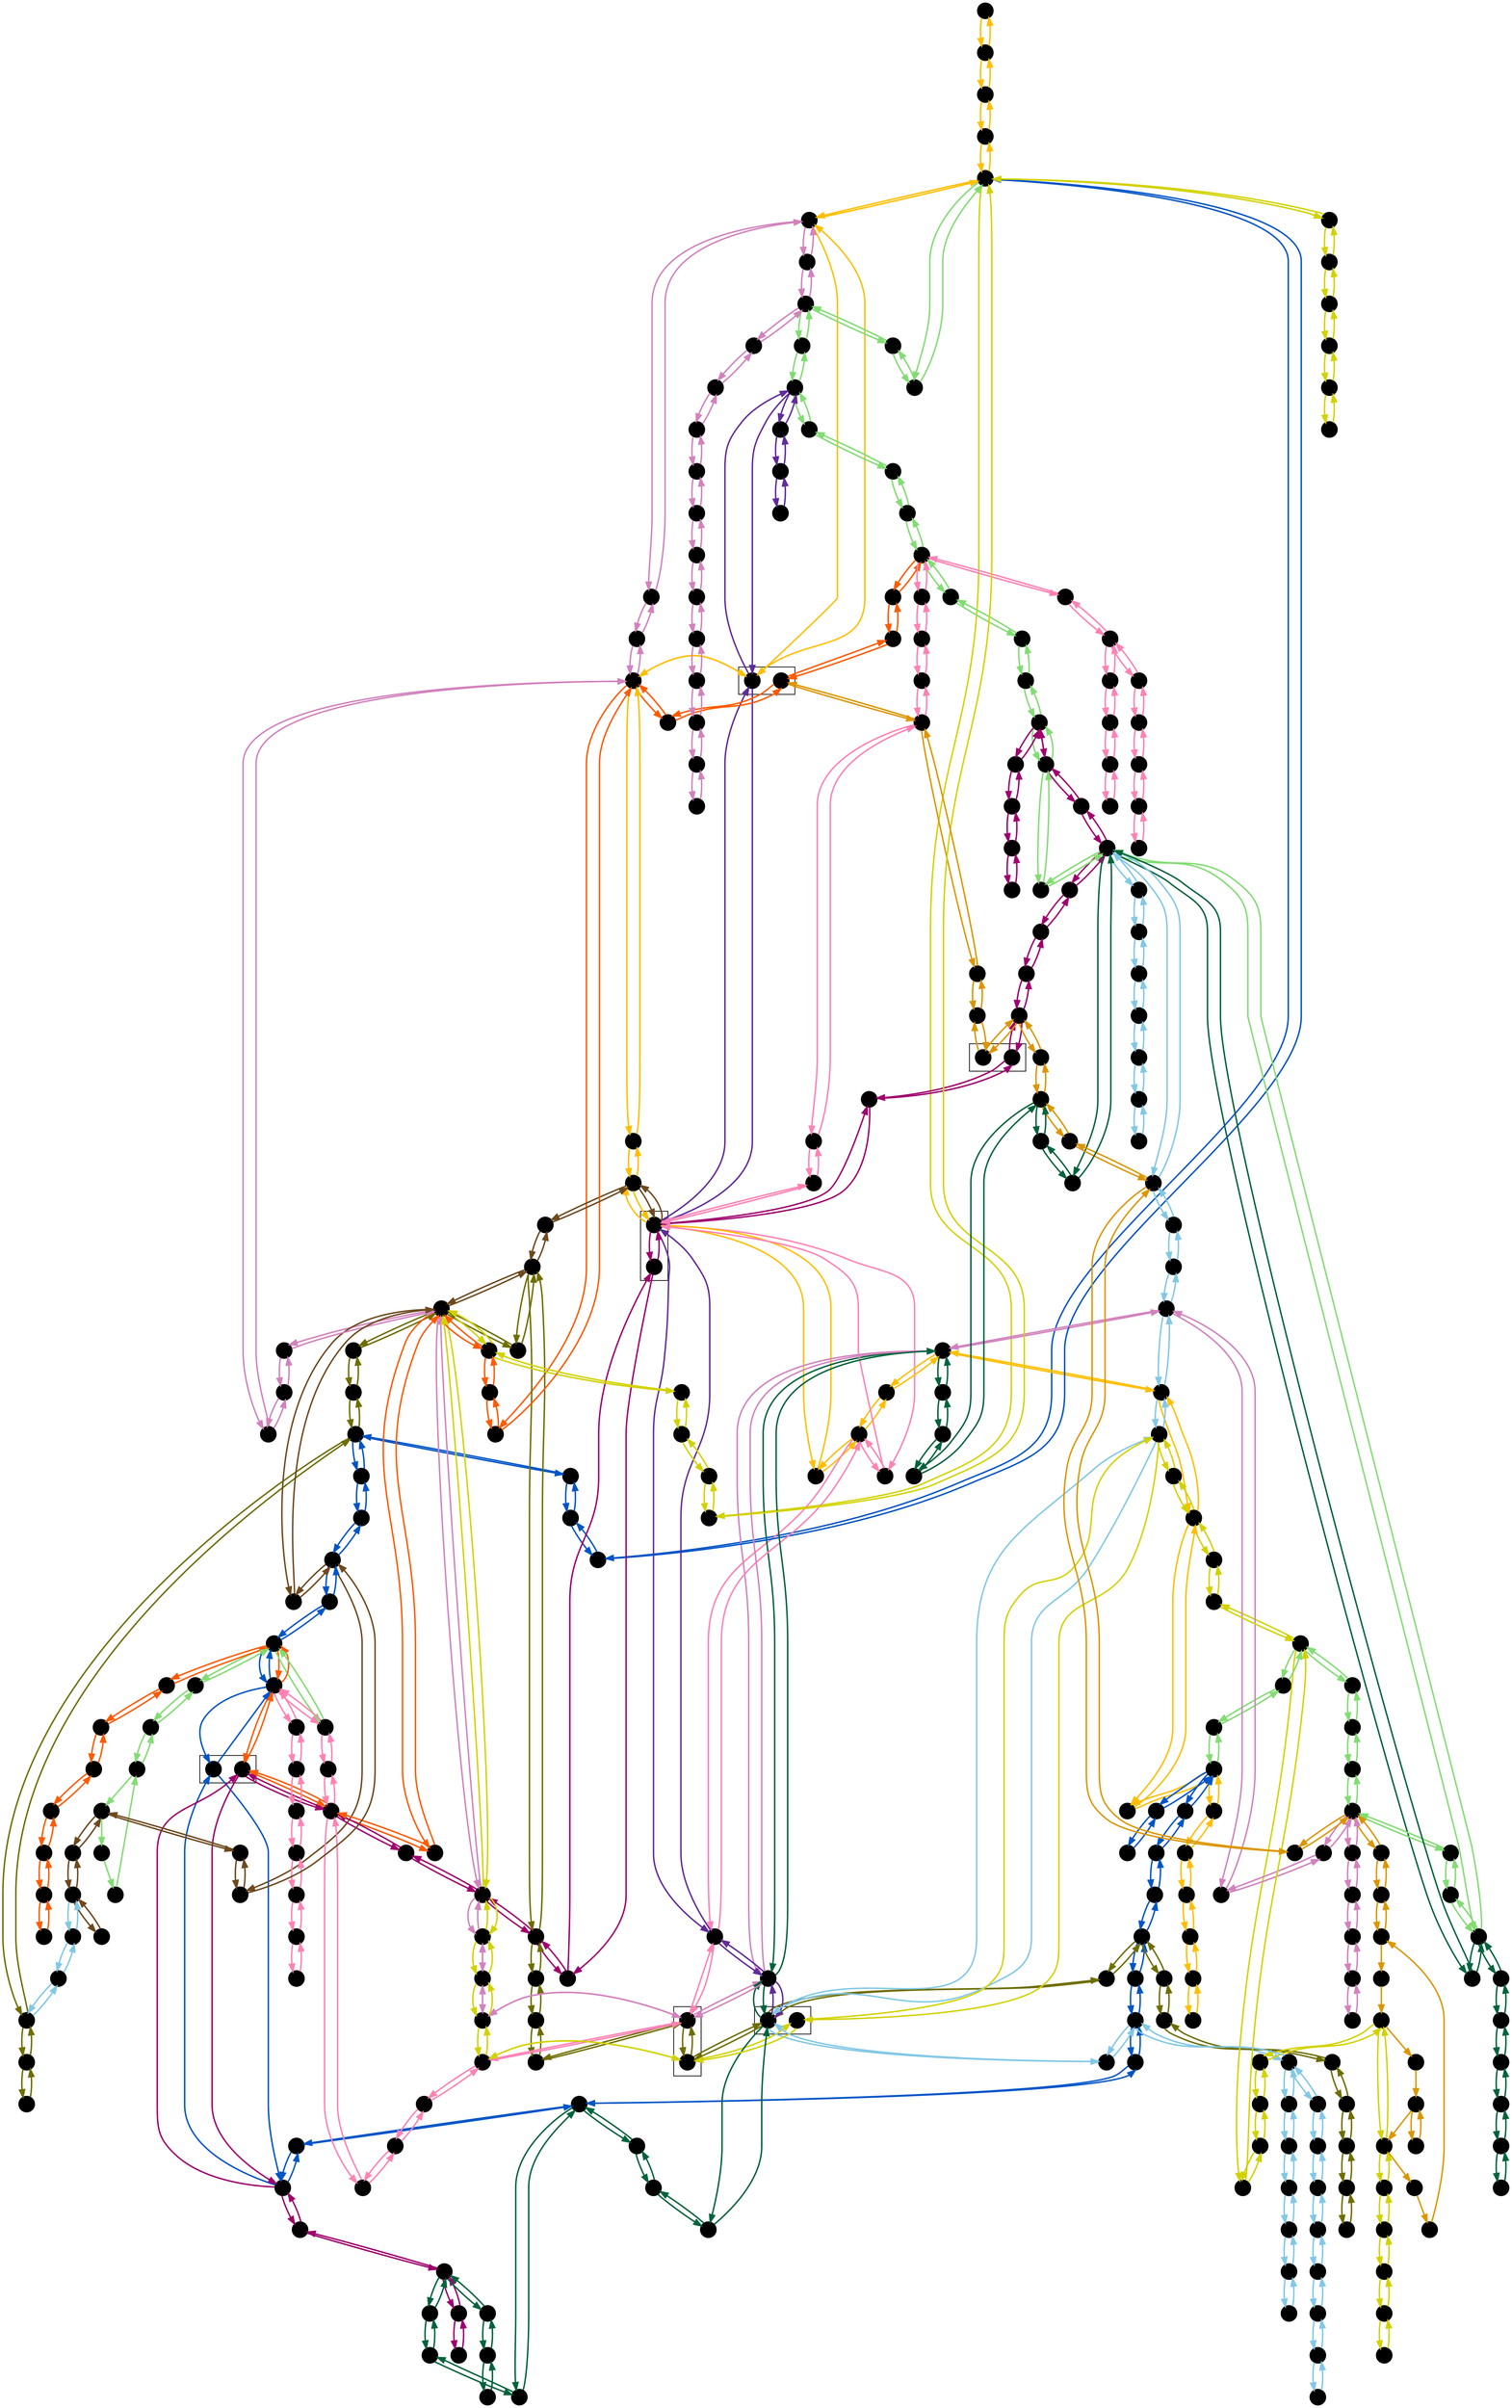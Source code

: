 digraph Paris_Metro {

    edge [penwidth="2"]
    node [shape="circle", fixedsize="true", width="0.3", style="filled", fillcolor="black"]

    chateau_de_vincennes [label="", name="Chateau de Vincennes", x="2.440439978057246", y="48.844456394569114", id="2035-2154"]
    berault [label="", name="Berault", x="2.429205166348", y="48.84547070758355", id="2067-2116"]
    saint_mande [label="", name="Saint-Mande", x="2.41947990037451", y="48.84635698889295", id="1725-2470"]
    porte_de_vincennes [label="", name="Porte de Vincennes", x="2.410140367974107", y="48.8471584794021", id="1751-2429"]
    nation [label="", name="Nation", x="2.39506230542588", y="48.84847428597437", id="1832-2371"]
    reuilly_diderot [label="", name="Reuilly-Diderot", x="2.386341706352172", y="48.84730378614119", id="1698-2443"]
    gare_de_lyon [label="", name="Gare de Lyon", x="2.373014219940096", y="48.84398558201753", id="1955-2210"]
    bastille [label="", name="Bastille", x="2.369320584925386", y="48.852479422836296", id="2062-2111"]
    saint_paul_le_marais [label="", name="Saint-Paul (Le Marais)", x="2.360956488661", y="48.855236252795095", id="1642-2522"]
    hotel_de_ville [label="", name="Hotel de Ville", x="2.351577562994996", y="48.85747798252934", id="1892-2288"]
    chatelet [label="", name="Chatelet", x="2.347305852747763", y="48.85879919807379", id="2036-2155"]
    louvre_rivoli [label="", name="Louvre-Rivoli", x="2.341108591634067", y="48.8608062912721", id="1864-2331"]
    palais_royal_musee_du_louvre [label="", name="Palais-Royal (Musee du Louvre)", x="2.336878397596706", y="48.862829672789964", id="1773-2383"]
    tuileries [label="", name="Tuileries", x="2.330129877112861", y="48.86434377873391", id="1688-2498"]
    concorde [label="", name="Concorde", x="2.322943412243542", y="48.866285804583875", id="1980-2170"]
    champs_elysees_clemenceau [label="", name="Champs-Elysees-Clemenceau", x="2.313545549946741", y="48.86790534489709", id="2083-2544"]
    franklin_roosevelt [label="", name="Franklin-Roosevelt", x="2.309505157337887", y="48.86869984735294", id="1945-2200"]
    george_v [label="", name="George V", x="2.300560451248797", y="48.87202380950043", id="1961-2216"]
    charles_de_gaulle_etoile [label="", name="Charles de Gaulle-Etoile", x="2.295567369745454", y="48.874613927042155", id="2028-2147"]
    argentine [label="", name="Argentine", x="2.289322589613774", y="48.87559404986667", id="2048-2098"]
    porte_maillot [label="", name="Porte Maillot", x="2.283162242230229", y="48.87755125180425", id="1755-2433"]
    les_sablons_jardin_d_acclimatation [label="", name="Les Sablons (Jardin d'acclimatation)", x="2.271686721050983", y="48.88119152058607", id="1856-2323"]
    pont_de_neuilly [label="", name="Pont de Neuilly", x="2.260515077888117", y="48.88470820132253", id="1803-2342"]
    esplanade_de_la_defense [label="", name="Esplanade de la Defense", x="2.247932435324862", y="48.88863121777118", id="1933-2258"]
    la_defense_grande_arche [label="", name="La Defense (Grande Arche)", x="2.237018056395014", y="48.8921870764495", id="1887-2283"]
    nation [label="", name="Nation", x="2.39506230542588", y="48.84847428597437", id="1833-2338"]
    avron [label="", name="Avron", x="2.398302344267162", y="48.85151027816436", id="2058-2107"]
    alexandre_dumas [label="", name="Alexandre-Dumas", x="2.394561944560314", y="48.85637735718154", id="2041-2160"]
    philippe_auguste [label="", name="Philippe Auguste", x="2.389729852353504", y="48.85846654943374", id="1788-2398"]
    pere_lachaise [label="", name="Pere-Lachaise", x="2.387607288151709", y="48.86265401909355", id="1784-2394"]
    menilmontant [label="", name="Menilmontant", x="2.383383250455203", y="48.86680003509802", id="1812-2351"]
    couronnes [label="", name="Couronnes", x="2.380542585989343", y="48.86909116292499", id="2079-2128"]
    belleville [label="", name="Belleville", x="2.376702144728945", y="48.872310113783094", id="2087-2548"]
    colonel_fabien [label="", name="Colonel Fabien", x="2.370811395312745", y="48.87761018741785", id="1978-2168"]
    jaures [label="", name="Jaures", x="2.370262126660263", y="48.881498595910074", id="1900-2296"]
    stalingrad [label="", name="Stalingrad", x="2.36939198436133", y="48.884385145353036", id="1674-2484"]
    la_chapelle [label="", name="La Chapelle", x="2.360491318526145", y="48.88439879515334", id="1910-2235"]
    barbes_rochechouart [label="", name="Barbes-Rochechouart", x="2.349774443646268", y="48.88343618805934", id="2086-2547"]
    anvers [label="", name="Anvers", x="2.344130633722553", y="48.88286864756839", id="2046-2096"]
    pigalle [label="", name="Pigalle", x="2.337081682514974", y="48.882519385636314", id="1791-2401"]
    blanche [label="", name="Blanche", x="2.331926590885041", y="48.88395857351673", id="2071-2120"]
    place_de_clichy [label="", name="Place de Clichy", x="2.327839556114741", y="48.88361499223493", id="1795-2405"]
    rome [label="", name="Rome", x="2.321274926766349", y="48.88222690081934", id="1707-2452"]
    villiers [label="", name="Villiers", x="2.315176626220464", y="48.881150028474686", id="1629-2509"]
    monceau [label="", name="Monceau", x="2.309451167991542", y="48.8804494561385", id="1822-2361"]
    courcelles [label="", name="Courcelles", x="2.303528725370108", y="48.879214134245586", id="1989-2179"]
    ternes [label="", name="Ternes", x="2.298310375124943", y="48.877972701427545", id="1684-2494"]
    charles_de_gaulle_etoile [label="", name="Charles de Gaulle-Etoile", x="2.295567369745454", y="48.874613927042155", id="2029-2148"]
    victor_hugo [label="", name="Victor Hugo", x="2.285335094686169", y="48.86979855646068", id="1694-2504"]
    porte_dauphine_marechal_de_lattre_de_tassigny [label="", name="Porte Dauphine (Marechal de Lattre de Tassigny)", x="2.277083017052586", y="48.87146657812765", id="1736-2414"]
    gallieni_parc_de_bagnolet [label="", name="Gallieni (Parc de Bagnolet)", x="2.41669727285771", y="48.865335317260985", id="1949-2204"]
    porte_de_bagnolet [label="", name="Porte de Bagnolet", x="2.408031037075815", y="48.864600373375616", id="1737-2415"]
    gambetta [label="", name="Gambetta", x="2.398746593442592", y="48.86516343488148", id="1950-2205"]
    pere_lachaise [label="", name="Pere-Lachaise", x="2.387607288151709", y="48.86265401909355", id="1785-2395"]
    rue_saint_maur [label="", name="Rue Saint-Maur", x="2.380797986183677", y="48.864086574750985", id="1728-2471"]
    parmentier [label="", name="Parmentier", x="2.374581969996412", y="48.865253786054325", id="1779-2389"]
    republique [label="", name="Republique", x="2.363826143977408", y="48.86750342377884", id="1766-2376"]
    temple [label="", name="Temple", x="2.361541532068171", y="48.86668268024132", id="1683-2493"]
    arts_et_metiers [label="", name="Arts-et-Metiers", x="2.356729869173701", y="48.865322711678054", id="2050-2099"]
    reaumur_sebastopol [label="", name="Reaumur-Sebastopol", x="2.35206831805007", y="48.866340299288545", id="1765-2375"]
    sentier [label="", name="Sentier", x="2.347516213278753", y="48.86730947497152", id="1662-2542"]
    bourse [label="", name="Bourse", x="2.340720723674097", y="48.868695977842876", id="2007-2196"]
    quatre_septembre [label="", name="Quatre Septembre", x="2.336218847521674", y="48.869585243484515", id="1760-2438"]
    opera [label="", name="Opera", x="2.331989522683248", y="48.8709917839485", id="1846-2313"]
    havre_caumartin [label="", name="Havre-Caumartin", x="2.327695409630174", y="48.87371340670774", id="1889-2285"]
    saint_lazare [label="", name="Saint-Lazare", x="2.324574810293918", y="48.87500639805501", id="1722-2467"]
    europe [label="", name="Europe", x="2.322265213118896", y="48.87877036848683", id="1935-2260"]
    villiers [label="", name="Villiers", x="2.315176626220464", y="48.881150028474686", id="1630-2510"]
    malesherbes [label="", name="Malesherbes", x="2.309052264550479", y="48.88289191745413", id="1881-2277"]
    wagram [label="", name="Wagram", x="2.304674440528396", y="48.883809201233376", id="1634-2514"]
    pereire [label="", name="Pereire", x="2.297724346480178", y="48.88489625515051", id="1786-2396"]
    porte_de_champerret [label="", name="Porte de Champerret", x="2.292582314102913", y="48.885793105231", id="1738-2416"]
    louise_michel [label="", name="Louise Michel", x="2.288083633048504", y="48.88870601977514", id="1862-2329"]
    anatole_france [label="", name="Anatole-France", x="2.285009502746195", y="48.89208278597479", id="2044-2163"]
    pont_de_levallois_becon [label="", name="Pont de Levallois-Becon", x="2.279809586693102", y="48.89782106711132", id="1802-2341"]
    porte_des_lilas [label="", name="Porte des Lilas", x="2.406480156998486", y="48.87717481930547", id="1752-2430"]
    saint_fargeau [label="", name="Saint-Fargeau", x="2.404514942379104", y="48.872101442131545", id="1718-2463"]
    pelleport [label="", name="Pelleport", x="2.401561712742541", y="48.86844016327547", id="1783-2393"]
    gambetta [label="", name="Gambetta", x="2.398746593442592", y="48.86516343488148", id="1659-2539"]
    porte_de_clignancourt [label="", name="Porte de Clignancourt", x="2.344847748752398", y="48.89740222289809", id="1742-2420"]
    simplon [label="", name="Simplon", x="2.347765501718976", y="48.89394138802911", id="1668-2478"]
    marcadet_poissonniers [label="", name="Marcadet-Poissonniers", x="2.349738407022142", y="48.89141683421295", id="1655-2535"]
    chateau_rouge [label="", name="Chateau Rouge", x="2.349694082202741", y="48.887374910553596", id="2033-2152"]
    barbes_rochechouart [label="", name="Barbes-Rochechouart", x="2.349774443646268", y="48.88343618805934", id="2061-2110"]
    gare_du_nord [label="", name="Gare du Nord", x="2.357459346588717", y="48.87985014251205", id="1957-2212"]
    gare_de_l_est_verdun [label="", name="Gare de l'Est (Verdun)", x="2.357880771925327", y="48.8759910648072", id="1953-2208"]
    chateau_d_eau [label="", name="Chateau d'Eau", x="2.356044907672176", y="48.872424914488995", id="2034-2153"]
    strasbourg_saint_denis [label="", name="Strasbourg-Saint-Denis", x="2.354603790697162", y="48.8692241716524", id="1677-2487"]
    reaumur_sebastopol [label="", name="Reaumur-Sebastopol", x="2.35206831805007", y="48.866340299288545", id="1764-2374"]
    etienne_marcel [label="", name="Etienne Marcel", x="2.348880652588476", y="48.863807437781254", id="1934-2259"]
    les_halles [label="", name="Les Halles", x="2.345673828222722", y="48.8623162786956", id="1855-2322"]
    chatelet [label="", name="Chatelet", x="2.347305852747763", y="48.85879919807379", id="1964-2219"]
    cite [label="", name="Cite", x="2.347321315727239", y="48.854936376552644", id="1975-2230"]
    saint_michel [label="", name="Saint-Michel", x="2.343285978923924", y="48.853167984890604", id="1729-2472"]
    odeon [label="", name="Odeon", x="2.339727781593096", y="48.85230076309423", id="1845-2312"]
    saint_germain_des_pres [label="", name="Saint-Germain des Pres", x="2.333776136855683", y="48.85371893399261", id="1721-2466"]
    saint_sulpice [label="", name="Saint-Sulpice", x="2.331256291370013", y="48.851672245619895", id="1733-2411"]
    saint_placide [label="", name="Saint-Placide", x="2.326792785039299", y="48.84687823795213", id="1731-2442"]
    montparnasse_bienvenue [label="", name="Montparnasse-Bienvenue", x="2.324397012397453", y="48.84378130483655", id="1824-2363"]
    vavin [label="", name="Vavin", x="2.329008926235403", y="48.84221841361352", id="1692-2502"]
    raspail [label="", name="Raspail", x="2.330754192086216", y="48.838964280710556", id="1645-2525"]
    denfert_rochereau [label="", name="Denfert-Rochereau", x="2.331740130985349", y="48.833450858213496", id="1996-2185"]
    mouton_duvernet [label="", name="Mouton-Duvernet", x="2.329705012620185", y="48.831112660375325", id="1828-2367"]
    alesia [label="", name="Alesia", x="2.327164649607824", y="48.82818847631351", id="2040-2159"]
    porte_d_orleans_general_leclerc [label="", name="Porte d'Orleans (General Leclerc)", x="2.325575636212245", y="48.82341162898738", id="1735-2413"]
    mairie_de_montrouge [label="", name="Mairie de Montrouge", x="2.319740313298555", y="48.818676409912605", id="4028973-4028974"]
    bobigny_pablo_picasso [label="", name="Bobigny-Pablo-Picasso", x="2.449189904488852", y="48.90637477027001", id="2089-2550"]
    bobigny_pantin_raymond_queneau [label="", name="Bobigny-Pantin (Raymond Queneau)", x="2.425326888802467", y="48.89545467304617", id="2072-2121"]
    eglise_de_pantin [label="", name="Eglise de Pantin", x="2.41331313951059", y="48.89325758997389", id="1932-2257"]
    hoche [label="", name="Hoche", x="2.402352142536798", y="48.89122859319665", id="1891-2287"]
    porte_de_pantin [label="", name="Porte de Pantin", x="2.392113697756401", y="48.88850368786184", id="1746-2424"]
    ourcq [label="", name="Ourcq", x="2.386960017135177", y="48.887134869076554", id="1772-2382"]
    laumiere [label="", name="Laumiere", x="2.379663077480466", y="48.8852161820946", id="1922-2247"]
    jaures [label="", name="Jaures", x="2.370262126660263", y="48.881498595910074", id="1901-2297"]
    stalingrad [label="", name="Stalingrad", x="2.36939198436133", y="48.884385145353036", id="1675-2485"]
    gare_du_nord [label="", name="Gare du Nord", x="2.357459346588717", y="48.87985014251205", id="1958-2213"]
    gare_de_l_est_verdun [label="", name="Gare de l'Est (Verdun)", x="2.357880771925327", y="48.8759910648072", id="2076-2125"]
    jacques_bonsergent [label="", name="Jacques-Bonsergent", x="2.361027466917372", y="48.87080998002082", id="1898-2294"]
    republique [label="", name="Republique", x="2.363826143977408", y="48.86750342377884", id="1767-2377"]
    oberkampf [label="", name="Oberkampf", x="2.368410025658025", y="48.864657879612494", id="1843-2310"]
    richard_lenoir [label="", name="Richard-Lenoir", x="2.371913980089996", y="48.85987362437059", id="1700-2445"]
    breguet_sabin [label="", name="Breguet-Sabin", x="2.370209338414258", y="48.85614070934924", id="2008-2164"]
    bastille [label="", name="Bastille", x="2.369320584925386", y="48.852479422836296", id="2063-2112"]
    quai_de_la_rapee [label="", name="Quai de la Rapee", x="2.365873469406567", y="48.8465154041934", id="1759-2437"]
    gare_d_austerlitz [label="", name="Gare d'Austerlitz", x="2.365184812004335", y="48.84243679702547", id="1951-2206"]
    saint_marcel [label="", name="Saint-Marcel", x="2.360967167698855", y="48.83842729696758", id="1641-2521"]
    campo_formio [label="", name="Campo-Formio", x="2.358823489097101", y="48.83549535538261", id="2017-2136"]
    place_d_italie [label="", name="Place d'Italie", x="2.35558027407791", y="48.83097267298836", id="1793-2403"]
    nation [label="", name="Nation", x="2.39506230542588", y="48.84847428597437", id="1834-2339"]
    picpus [label="", name="Picpus", x="2.401289019827348", y="48.8450615799449", id="1789-2399"]
    bel_air [label="", name="Bel-Air", x="2.400918538121599", y="48.84133825093756", id="2065-2114"]
    daumesnil_felix_eboue [label="", name="Daumesnil (Felix Eboue)", x="2.395703289436394", y="48.839549645568674", id="2081-2094"]
    dugommier [label="", name="Dugommier", x="2.389620011336723", y="48.839041143700065", id="2082-2543"]
    bercy [label="", name="Bercy", x="2.379554011203435", y="48.840001389548114", id="2068-2117"]
    quai_de_la_gare [label="", name="Quai de la Gare", x="2.372825721828786", y="48.837045119244316", id="1644-2524"]
    chevaleret [label="", name="Chevaleret", x="2.368126329061812", y="48.83494772234805", id="1974-2229"]
    nationale [label="", name="Nationale", x="2.362856399519012", y="48.833216719709846", id="1836-2303"]
    place_d_italie [label="", name="Place d'Italie", x="2.35558027407791", y="48.83097267298836", id="1794-2404"]
    corvisart [label="", name="Corvisart", x="2.350414872010464", y="48.82979051369296", id="1987-2177"]
    glaciere [label="", name="Glaciere", x="2.343511657749776", y="48.831129548026645", id="1962-2217"]
    saint_jacques [label="", name="Saint-Jacques", x="2.337135190607983", y="48.832900816544466", id="1640-2520"]
    denfert_rochereau [label="", name="Denfert-Rochereau", x="2.331740130985349", y="48.833450858213496", id="1997-2186"]
    raspail [label="", name="Raspail", x="2.330754192086216", y="48.838964280710556", id="1763-2409"]
    edgar_quinet [label="", name="Edgar-Quinet", x="2.326384610792847", y="48.840663229299565", id="1930-2255"]
    montparnasse_bienvenue [label="", name="Montparnasse-Bienvenue", x="2.324397012397453", y="48.84378130483655", id="1825-2364"]
    pasteur [label="", name="Pasteur", x="2.312447513065986", y="48.84287127500633", id="1781-2391"]
    sevres_lecourbe [label="", name="Sevres-Lecourbe", x="2.309531490098375", y="48.84562696673932", id="1665-2475"]
    cambronne [label="", name="Cambronne", x="2.30296829919196", y="48.84750708110547", id="2016-2135"]
    la_motte_picquet_grenelle [label="", name="La Motte-Picquet-Grenelle", x="2.298930911748061", y="48.84874166571782", id="1657-2537"]
    dupleix [label="", name="Dupleix", x="2.293612439913189", y="48.85043454902951", id="1926-2251"]
    bir_hakeim_grenelle [label="", name="Bir-Hakeim (Grenelle)", x="2.289334532766542", y="48.85394260711305", id="2069-2118"]
    passy [label="", name="Passy", x="2.285812444134081", y="48.857448690975104", id="1780-2390"]
    trocadero [label="", name="Trocadero", x="2.286243170691258", y="48.86306502022607", id="1687-2497"]
    boissiere [label="", name="Boissiere", x="2.290058834931356", y="48.86698311035682", id="2073-2122"]
    kleber [label="", name="Kleber", x="2.293524290341821", y="48.87164976914353", id="1909-2234"]
    charles_de_gaulle_etoile [label="", name="Charles de Gaulle-Etoile", x="2.295567369745454", y="48.874613927042155", id="2030-2149"]
    la_courneuve_8_mai_1945 [label="", name="La Courneuve-8-Mai-1945", x="2.410598613730138", y="48.920785969948675", id="1911-2236"]
    fort_d_aubervilliers [label="", name="Fort d'Aubervilliers", x="2.404409087427758", y="48.91494975637021", id="1944-2199"]
    aubervilliers_pantin_4_chemins [label="", name="Aubervilliers Pantin (4 Chemins)", x="2.392287059642348", y="48.903759930170864", id="2055-2104"]
    porte_de_la_villette [label="", name="Porte de la Villette", x="2.385508387679288", y="48.89738989068259", id="1744-2422"]
    corentin_cariou [label="", name="Corentin-Cariou", x="2.382522343415364", y="48.89483646840174", id="1985-2175"]
    crimee [label="", name="Crimee", x="2.377315755595574", y="48.89078896952844", id="2080-2093"]
    riquet [label="", name="Riquet", x="2.374204012035863", y="48.88826761697049", id="1703-2448"]
    stalingrad [label="", name="Stalingrad", x="2.36939198436133", y="48.884385145353036", id="1676-2486"]
    louis_blanc [label="", name="Louis Blanc", x="2.365544319172476", y="48.88128581185832", id="1860-2327"]
    chateau_landon [label="", name="Chateau Landon", x="2.362160071922951", y="48.878565625799595", id="2085-2546"]
    gare_de_l_est_verdun [label="", name="Gare de l'Est (Verdun)", x="2.357880771925327", y="48.8759910648072", id="1954-2209"]
    poissonniere [label="", name="Poissonniere", x="2.349293902476005", y="48.87723631913661", id="1800-2373"]
    cadet [label="", name="Cadet", x="2.344126030464426", y="48.87589068189371", id="2015-2134"]
    le_peletier [label="", name="Le Peletier", x="2.34019988438517", y="48.87487434337737", id="1849-2316"]
    chaussee_d_antin_la_fayette [label="", name="Chaussee d'Antin (La Fayette)", x="2.333451218577799", y="48.87310927430917", id="1971-2226"]
    opera [label="", name="Opera", x="2.331989522683248", y="48.8709917839485", id="1847-2314"]
    pyramides [label="", name="Pyramides", x="2.33418954196825", y="48.86590673959416", id="1757-2435"]
    palais_royal_musee_du_louvre [label="", name="Palais-Royal (Musee du Louvre)", x="2.336878397596706", y="48.862829672789964", id="1774-2384"]
    pont_neuf [label="", name="Pont Neuf", x="2.342232759368107", y="48.85855382636668", id="1806-2345"]
    chatelet [label="", name="Chatelet", x="2.347305852747763", y="48.85879919807379", id="1966-2221"]
    pont_marie_cite_des_arts [label="", name="Pont Marie (Cite des Arts)", x="2.357162571618337", y="48.853575472503586", id="1805-2344"]
    sully_morland [label="", name="Sully-Morland", x="2.36198514100077", y="48.85123768038418", id="1681-2491"]
    jussieu [label="", name="Jussieu", x="2.35505026306104", y="48.845950666642075", id="1907-2232"]
    place_monge_jardin_des_plantes [label="", name="Place Monge (Jardin des Plantes)", x="2.352224728183084", y="48.84286683068266", id="1649-2529"]
    censier_daubenton [label="", name="Censier-Daubenton", x="2.351739487166927", y="48.8404866526412", id="2020-2139"]
    les_gobelins [label="", name="Les Gobelins", x="2.352588925635323", y="48.83586348417992", id="1854-2321"]
    place_d_italie [label="", name="Place d'Italie", x="2.35558027407791", y="48.83097267298836", id="1648-2528"]
    tolbiac [label="", name="Tolbiac", x="2.357245650758686", y="48.826426010875664", id="1685-2495"]
    maison_blanche [label="", name="Maison Blanche", x="2.358473883854336", y="48.8224378345855", id="1876-2272"]
    porte_d_italie [label="", name="Porte d'Italie", x="2.359705216746021", y="48.819223349609054", id="1808-2347"]
    porte_de_choisy [label="", name="Porte de Choisy", x="2.364531951747296", y="48.81987622104988", id="1740-2418"]
    porte_d_ivry [label="", name="Porte d'Ivry", x="2.369290587346029", y="48.82135578381408", id="1734-2412"]
    pierre_et_marie_curie [label="", name="Pierre et Marie Curie", x="2.377267200151936", y="48.81593076304922", id="1790-2400"]
    mairie_d_ivry [label="", name="Mairie d'Ivry", x="2.383551479649113", y="48.81109919771153", id="1871-2301"]
    le_kremlin_bicetre [label="", name="Le Kremlin-Bicetre", x="2.362263387127349", y="48.81012995727393", id="1925-2250"]
    villejuif_leo_lagrange [label="", name="Villejuif-Leo Lagrange", x="2.363953196602166", y="48.804688120911365", id="1639-2519"]
    villejuif_paul_vaillant_couturier_hopital_paul_brousse [label="", name="Villejuif-Paul Vaillant Couturier (Hopital Paul Brousse)", x="2.36826954143277", y="48.796483082759046", id="1696-2506"]
    villejuif_louis_aragon [label="", name="Villejuif-Louis Aragon", x="2.367804106975457", y="48.78756279205349", id="1695-2505"]
    pre_saint_gervais [label="", name="Pre-Saint-Gervais", x="2.398946662455969", y="48.879995794367346", id="1756-2434"]
    danube [label="", name="Danube", x="2.393445456490355", y="48.881931998728206", id="1635-"]
    botzaris [label="", name="Botzaris", x="2.389115807376888", y="48.87948177191293", id="2002-2191"]
    buttes_chaumont [label="", name="Buttes-Chaumont", x="2.381614511939643", y="48.87851411312453", id="2013-2132"]
    bolivar [label="", name="Bolivar", x="2.374147153839052", y="48.88082126137613", id="2075-2124"]
    jaures [label="", name="Jaures", x="2.370262126660263", y="48.881498595910074", id="1902-2298"]
    louis_blanc [label="", name="Louis Blanc", x="2.365544319172476", y="48.88128581185832", id="1861-2328"]
    place_des_fetes [label="", name="Place des Fetes", x="2.392983964817394", y="48.876949848110215", id="-1797"]
    balard [label="", name="Balard", x="2.278161671278975", y="48.83593087919467", id="3343334-3343335"]
    lourmel [label="", name="Lourmel", x="2.282700027239131", y="48.838960939372015", id="3343336-3343337"]
    boucicaut [label="", name="Boucicaut", x="2.287945766499665", y="48.8410940563496", id="3343338-3343339"]
    felix_faure [label="", name="Felix Faure", x="2.291912413317875", y="48.842746779792876", id="3343746-3343752"]
    commerce [label="", name="Commerce", x="2.293951963636534", y="48.84479476461109", id="3343753-3343754"]
    la_motte_picquet_grenelle [label="", name="La Motte-Picquet-Grenelle", x="2.298930911748061", y="48.84874166571782", id="3343755-3343756"]
    ecole_militaire [label="", name="Ecole Militaire", x="2.306097403704285", y="48.85468215688774", id="3343757-3343758"]
    la_tour_maubourg [label="", name="La Tour-Maubourg", x="2.310565960946846", y="48.85772541289345", id="3343759-3343760"]
    invalides [label="", name="Invalides", x="2.313909577788542", y="48.862364704125895", id="3343761-3343762"]
    concorde [label="", name="Concorde", x="2.322943412243542", y="48.866285804583875", id="3343763-3343764"]
    madeleine [label="", name="Madeleine", x="2.326272274027749", y="48.86963317302491", id="3343765-3343766"]
    opera [label="", name="Opera", x="2.331989522683248", y="48.8709917839485", id="3343767-3343768"]
    richelieu_drouot [label="", name="Richelieu-Drouot", x="2.339115039269688", y="48.8721523525874", id="3343769-3343770"]
    grands_boulevards [label="", name="Grands Boulevards", x="2.343154773075233", y="48.87149773935003", id="3343771-3343772"]
    bonne_nouvelle [label="", name="Bonne Nouvelle", x="2.350497971863092", y="48.87016420090056", id="3343773-3343774"]
    strasbourg_saint_denis [label="", name="Strasbourg-Saint-Denis", x="2.354603790697162", y="48.8692241716524", id="3343775-3343776"]
    republique [label="", name="Republique", x="2.363826143977408", y="48.86750342377884", id="3343777-3343778"]
    filles_du_calvaire [label="", name="Filles du Calvaire", x="2.366661094716491", y="48.8632579449661", id="3343779-3343780"]
    saint_sebastien_froissart [label="", name="Saint-Sebastien-Froissart", x="2.367210866411708", y="48.861168865487805", id="3343781-3343782"]
    chemin_vert [label="", name="Chemin Vert", x="2.368108290701383", y="48.85742003754715", id="3343783-3343784"]
    bastille [label="", name="Bastille", x="2.369320584925386", y="48.852479422836296", id="3343785-3343786"]
    ledru_rollin [label="", name="Ledru-Rollin", x="2.376118773339345", y="48.851271126365226", id="3343787-3343788"]
    faidherbe_chaligny [label="", name="Faidherbe-Chaligny", x="2.384092210066296", y="48.850177861900356", id="3343789-3343790"]
    reuilly_diderot [label="", name="Reuilly-Diderot", x="2.386341706352172", y="48.84730378614119", id="3343791-3343792"]
    montgallet [label="", name="Montgallet", x="2.39007511282003", y="48.844408672078906", id="3343793-3343794"]
    daumesnil_felix_eboue [label="", name="Daumesnil (Felix Eboue)", x="2.395703289436394", y="48.839549645568674", id="3343795-3343796"]
    michel_bizot [label="", name="Michel Bizot", x="2.402333165917444", y="48.83711700699553", id="3343797-3343798"]
    porte_doree [label="", name="Porte Doree", x="2.405383210626771", y="48.8347851580814", id="3343799-3343800"]
    porte_de_charenton [label="", name="Porte de Charenton", x="2.401448054218978", y="48.83316292950388", id="3343801-3343802"]
    liberte [label="", name="Liberte", x="2.406742225927992", y="48.82605499654801", id="3343803-3343804"]
    charenton_ecoles [label="", name="Charenton-Ecoles", x="2.413737517516731", y="48.82159576732173", id="3343805-3343806"]
    ecole_veterinaire_de_maisons_alfort [label="", name="Ecole Veterinaire de Maisons-Alfort", x="2.422376142845623", y="48.814803007000464", id="3343807-3343808"]
    maisons_alfort_stade [label="", name="Maisons-Alfort-Stade", x="2.434509895933692", y="48.809144360936045", id="3343809-3343810"]
    maisons_alfort_les_juilliottes [label="", name="Maisons-Alfort-Les Juilliottes", x="2.446927484242136", y="48.802637690718086", id="3343811-3343812"]
    creteil_l_echat_hopital_henri_mondor [label="", name="Creteil-L'Echat (Hopital Henri Mondor)", x="2.449433175686986", y="48.796740766583056", id="3343813-3343814"]
    creteil_universite [label="", name="Creteil-Universite", x="2.450453177915302", y="48.78997831034893", id="3343815-3343816"]
    creteil_prefecture_hotel_de_ville [label="", name="Creteil-Prefecture (Hotel de Ville)", x="2.459368396259053", y="48.77990531695967", id="3343817-3343818"]
    pointe_du_lac [label="", name="Pointe du Lac", x="2.464564993211323", y="48.768715125271434", id="3343819-3343825"]
    pont_de_sevres [label="", name="Pont de Sevres", x="2.230799591317221", y="48.82967484383875", id="1804-2343"]
    billancourt [label="", name="Billancourt", x="2.238639348575401", y="48.832110560110216", id="2088-2549"]
    marcel_sembat [label="", name="Marcel Sembat", x="2.243840592379737", y="48.83370884910397", id="1884-2280"]
    porte_de_saint_cloud [label="", name="Porte de Saint-Cloud", x="2.257122229845438", y="48.83796121353705", id="1747-2425"]
    exelmans [label="", name="Exelmans", x="2.260032902212424", y="48.84293869586254", id="1936-2261"]
    michel_ange_molitor [label="", name="Michel-Ange-Molitor", x="2.261745124963672", y="48.845058172313735", id="1816-2355"]
    michel_ange_auteuil [label="", name="Michel-Ange-Auteuil", x="2.264082030746222", y="48.84789565020842", id="1814-2353"]
    jasmin [label="", name="Jasmin", x="2.26817674943596", y="48.85250409061289", id="1899-2295"]
    ranelagh [label="", name="Ranelagh", x="2.270109138941893", y="48.855485050404425", id="1762-2440"]
    la_muette [label="", name="La Muette", x="2.27415463108692", y="48.85804605629201", id="1917-2242"]
    rue_de_la_pompe_avenue_georges_mandel [label="", name="Rue de la Pompe (Avenue Georges Mandel)", x="2.278112558447475", y="48.86397444578292", id="1708-2453"]
    trocadero [label="", name="Trocadero", x="2.286243170691258", y="48.86306502022607", id="1637-2517"]
    iena [label="", name="Iena", x="2.294162018108232", y="48.864794065815566", id="1895-2291"]
    alma_marceau [label="", name="Alma-Marceau", x="2.300991003495585", y="48.86476684497177", id="2043-2162"]
    franklin_roosevelt [label="", name="Franklin-Roosevelt", x="2.309505157337887", y="48.86869984735294", id="1946-2201"]
    saint_philippe_du_roule [label="", name="Saint-Philippe du Roule", x="2.310038344619937", y="48.87242238365101", id="1730-2441"]
    miromesnil [label="", name="Miromesnil", x="2.314606321619312", y="48.87370952773764", id="1819-2358"]
    saint_augustin [label="", name="Saint-Augustin", x="2.321361928104079", y="48.87455838471093", id="1715-2460"]
    havre_caumartin [label="", name="Havre-Caumartin", x="2.327695409630174", y="48.87371340670774", id="1890-2286"]
    chaussee_d_antin_la_fayette [label="", name="Chaussee d'Antin (La Fayette)", x="2.333451218577799", y="48.87310927430917", id="1972-2227"]
    richelieu_drouot [label="", name="Richelieu-Drouot", x="2.339115039269688", y="48.8721523525874", id="1702-2447"]
    grands_boulevards [label="", name="Grands Boulevards", x="2.343154773075233", y="48.87149773935003", id="1712-2457"]
    bonne_nouvelle [label="", name="Bonne Nouvelle", x="2.350497971863092", y="48.87016420090056", id="2001-2190"]
    strasbourg_saint_denis [label="", name="Strasbourg-Saint-Denis", x="2.354603790697162", y="48.8692241716524", id="1678-2488"]
    republique [label="", name="Republique", x="2.363826143977408", y="48.86750342377884", id="1647-2527"]
    oberkampf [label="", name="Oberkampf", x="2.368410025658025", y="48.864657879612494", id="1844-2311"]
    saint_ambroise [label="", name="Saint-Ambroise", x="2.37473343128132", y="48.86101925991959", id="1714-2459"]
    voltaire_leon_blum [label="", name="Voltaire (Leon Blum)", x="2.38071878585627", y="48.85745372268132", id="1633-2513"]
    charonne [label="", name="Charonne", x="2.385563480822886", y="48.85458049908102", id="2032-2151"]
    rue_des_boulets [label="", name="Rue des Boulets", x="2.389378127918613", y="48.85231542739917", id="1709-2454"]
    nation [label="", name="Nation", x="2.39506230542588", y="48.84847428597437", id="1651-2531"]
    buzenval [label="", name="Buzenval", x="2.401022270517142", y="48.851812133001964", id="2014-2133"]
    maraichers [label="", name="Maraichers", x="2.406089161879023", y="48.85272511927084", id="1882-2278"]
    porte_de_montreuil [label="", name="Porte de Montreuil", x="2.41062642573733", y="48.853543916083595", id="1745-2423"]
    robespierre [label="", name="Robespierre", x="2.422983216145875", y="48.855726428633155", id="1704-2449"]
    croix_de_chavaux_jacques_duclos [label="", name="Croix-de-Chavaux (Jacques Duclos)", x="2.435555715694056", y="48.85796559116602", id="1993-2183"]
    mairie_de_montreuil [label="", name="Mairie de Montreuil", x="2.441310941253409", y="48.861936914133", id="1873-2269"]
    boulogne_pont_de_saint_cloud [label="", name="Boulogne Pont de Saint-Cloud", x="2.228536981504942", y="48.840745015226894", id="2005-2194"]
    boulogne_jean_jaures [label="", name="Boulogne-Jean-Jaures", x="2.238887325790711", y="48.84200534728089", id="2004-2193"]
    porte_d_auteuil [label="", name="Porte d'Auteuil", x="2.257744680376012", y="48.84797154059771", id="8433-2346"]
    michel_ange_molitor [label="", name="Michel-Ange-Molitor", x="2.261745124963672", y="48.845058172313735", id="1817-"]
    chardon_lagache [label="", name="Chardon-Lagache", x="2.266441543081952", y="48.84520470358954", id="2026-"]
    mirabeau [label="", name="Mirabeau", x="2.272763753316159", y="48.847131008196236", id="1818-"]
    javel_andre_citroen [label="", name="Javel-Andre-Citroen", x="2.277711739827638", y="48.846123666874924", id="1903-2299"]
    charles_michels [label="", name="Charles Michels", x="2.285999223421597", y="48.84653463673933", id="2031-2150"]
    avenue_emile_zola [label="", name="Avenue Emile-Zola", x="2.295420478027581", y="48.84701958188098", id="2057-2106"]
    la_motte_picquet_grenelle [label="", name="La Motte-Picquet-Grenelle", x="2.298930911748061", y="48.84874166571782", id="1916-2241"]
    segur [label="", name="Segur", x="2.307402240619641", y="48.84706613315245", id="1661-2541"]
    duroc [label="", name="Duroc", x="2.317005235737245", y="48.846989106139524", id="1927-2252"]
    vaneau [label="", name="Vaneau", x="2.32125786290546", y="48.8488163724703", id="1690-2500"]
    sevres_babylone [label="", name="Sevres-Babylone", x="2.326488473969165", y="48.851192349321856", id="1666-2476"]
    mabillon [label="", name="Mabillon", x="2.335502053090325", y="48.85301676792474", id="1867-2334"]
    odeon [label="", name="Odeon", x="2.339727781593096", y="48.85230076309423", id="1653-2533"]
    cluny_la_sorbonne [label="", name="Cluny-La Sorbonne", x="2.344273345421351", y="48.851050282314304", id="1977-2167"]
    maubert_mutualite [label="", name="Maubert-Mutualite", x="2.348054290484543", y="48.85012732379643", id="1811-2350"]
    cardinal_lemoine [label="", name="Cardinal-Lemoine", x="2.351623256378513", y="48.84665685125004", id="2018-2137"]
    jussieu [label="", name="Jussieu", x="2.35505026306104", y="48.845950666642075", id="1908-2233"]
    gare_d_austerlitz [label="", name="Gare d'Austerlitz", x="2.365184812004335", y="48.84243679702547", id="1952-2207"]
    eglise_d_auteuil [label="", name="Eglise d'Auteuil", x="2.269135872730268", y="48.84715005570977", id="-2256"]
    michel_ange_auteuil [label="", name="Michel-Ange-Auteuil", x="2.264082030746222", y="48.84789565020842", id="-2354"]
    mairie_des_lilas [label="", name="Mairie des Lilas", x="2.416479643671439", y="48.8797612539972", id="1875-2271"]
    porte_des_lilas [label="", name="Porte des Lilas", x="2.406480156998486", y="48.87717481930547", id="1753-2431"]
    telegraphe [label="", name="Telegraphe", x="2.398867593898875", y="48.875474456665465", id="1682-2492"]
    place_des_fetes [label="", name="Place des Fetes", x="2.392983964817394", y="48.876949848110215", id="1798-2408"]
    jourdain [label="", name="Jourdain", x="2.389415032035528", y="48.87511181695599", id="1905-2266"]
    pyrenees [label="", name="Pyrenees", x="2.385316215101792", y="48.87388185415816", id="1758-2436"]
    belleville [label="", name="Belleville", x="2.376702144728945", y="48.872310113783094", id="2066-2115"]
    goncourt_hopital_saint_louis [label="", name="Goncourt (Hopital Saint-Louis)", x="2.371094839731201", y="48.86995751270301", id="1963-2218"]
    republique [label="", name="Republique", x="2.363826143977408", y="48.86750342377884", id="967988-967989"]
    arts_et_metiers [label="", name="Arts-et-Metiers", x="2.356729869173701", y="48.865322711678054", id="2051-2100"]
    rambuteau [label="", name="Rambuteau", x="2.353495740128163", y="48.861204990323024", id="1761-2439"]
    hotel_de_ville [label="", name="Hotel de Ville", x="2.351577562994996", y="48.85747798252934", id="1893-2289"]
    chatelet [label="", name="Chatelet", x="2.347305852747763", y="48.85879919807379", id="1965-2220"]
    mairie_d_issy [label="", name="Mairie d'Issy", x="2.273041525142415", y="48.824105030688976", id="1870-2337"]
    corentin_celton [label="", name="Corentin-Celton", x="2.279411682050421", y="48.82708544889643", id="1986-2176"]
    porte_de_versailles [label="", name="Porte de Versailles", x="2.288022141100325", y="48.83244909914335", id="1750-2428"]
    convention [label="", name="Convention", x="2.296630343233871", y="48.83730749458223", id="1984-2174"]
    vaugirard_adolphe_cherioux [label="", name="Vaugirard (Adolphe Cherioux)", x="2.301107514879988", y="48.83951658539453", id="1691-2501"]
    volontaires [label="", name="Volontaires", x="2.307948679336751", y="48.84150552236795", id="1632-2512"]
    pasteur [label="", name="Pasteur", x="2.312447513065986", y="48.84287127500633", id="1782-2392"]
    falguiere [label="", name="Falguiere", x="2.317852783041332", y="48.84447014129586", id="1938-2263"]
    montparnasse_bienvenue [label="", name="Montparnasse-Bienvenue", x="2.324397012397453", y="48.84378130483655", id="1826-2365"]
    notre_dame_des_champs [label="", name="Notre-Dame des Champs", x="2.328778026901662", y="48.84494263252667", id="1842-2309"]
    rennes [label="", name="Rennes", x="2.327782127147534", y="48.848457848541784", id="1646-2526"]
    sevres_babylone [label="", name="Sevres-Babylone", x="2.326488473969165", y="48.851192349321856", id="1667-2477"]
    rue_du_bac [label="", name="Rue du Bac", x="2.325712422170927", y="48.85555094016533", id="1710-2455"]
    solferino [label="", name="Solferino", x="2.323154855841107", y="48.85851112987378", id="1669-2479"]
    assemblee_nationale [label="", name="Assemblee Nationale", x="2.320998191954085", y="48.860786963526714", id="2052-2101"]
    concorde [label="", name="Concorde", x="2.322943412243542", y="48.866285804583875", id="1982-2172"]
    madeleine [label="", name="Madeleine", x="2.326272274027749", y="48.86963317302491", id="1869-2336"]
    saint_lazare [label="", name="Saint-Lazare", x="2.324574810293918", y="48.87500639805501", id="1723-2468"]
    trinite_d_estienne_d_orves [label="", name="Trinite-d'Estienne d'Orves", x="2.332543027297523", y="48.87631796226447", id="1686-2496"]
    notre_dame_de_lorette [label="", name="Notre-Dame de Lorette", x="2.337886489069273", y="48.87602621160853", id="1841-2308"]
    saint_georges [label="", name="Saint-Georges", x="2.337595082820351", y="48.87842525762863", id="1720-2465"]
    pigalle [label="", name="Pigalle", x="2.337081682514974", y="48.882519385636314", id="1792-2402"]
    abbesses [label="", name="Abbesses", x="2.337949777055663", y="48.88459420803534", id="2037-2156"]
    lamarck_caulaincourt [label="", name="Lamarck-Caulaincourt", x="2.338760649199277", y="48.88967407118814", id="1920-2245"]
    jules_joffrin [label="", name="Jules Joffrin", x="2.34465700412862", y="48.892439590482105", id="1906-2267"]
    marcadet_poissonniers [label="", name="Marcadet-Poissonniers", x="2.349738407022142", y="48.89141683421295", id="1883-2279"]
    marx_dormoy [label="", name="Marx-Dormoy", x="2.359995766405675", y="48.89048545384733", id="1886-2282"]
    porte_de_la_chapelle [label="", name="Porte de la Chapelle", x="2.359507868815594", y="48.897245288093046", id="1743-2421"]
    front_populaire [label="", name="Front Populaire", x="2.365920319400959", y="48.90656714598029", id="3901291-3901292"]
    chatillon_montrouge [label="", name="Chatillon Montrouge", x="2.301678555458344", y="48.81074648857956", id="1969-2224"]
    malakoff_rue_etienne_dolet [label="", name="Malakoff-Rue Etienne Dolet", x="2.297077798334658", y="48.81530753120822", id="1880-2276"]
    malakoff_plateau_de_vanves [label="", name="Malakoff-Plateau de Vanves", x="2.298464191970636", y="48.822583706837726", id="1879-2275"]
    porte_de_vanves [label="", name="Porte de Vanves", x="2.305534669653895", y="48.82779554349536", id="1749-2427"]
    plaisance [label="", name="Plaisance", x="2.314122323470855", y="48.8318256495863", id="1799-2372"]
    pernety [label="", name="Pernety", x="2.31807828549193", y="48.83393639265079", id="1787-2397"]
    gaite [label="", name="Gaite", x="2.322491749824627", y="48.83863164624487", id="1948-2203"]
    montparnasse_bienvenue [label="", name="Montparnasse-Bienvenue", x="2.324397012397453", y="48.84378130483655", id="1827-2366"]
    duroc [label="", name="Duroc", x="2.317005235737245", y="48.846989106139524", id="1928-2253"]
    saint_francois_xavier [label="", name="Saint-Francois-Xavier", x="2.314408121496151", y="48.85144170564173", id="1719-2464"]
    varenne [label="", name="Varenne", x="2.315056637317088", y="48.85687137924918", id="1638-2518"]
    invalides [label="", name="Invalides", x="2.313909577788542", y="48.862364704125895", id="1897-2293"]
    champs_elysees_clemenceau [label="", name="Champs-Elysees-Clemenceau", x="2.313545549946741", y="48.86790534489709", id="2025-2144"]
    miromesnil [label="", name="Miromesnil", x="2.314606321619312", y="48.87370952773764", id="1820-2359"]
    saint_lazare [label="", name="Saint-Lazare", x="2.324574810293918", y="48.87500639805501", id="1724-2469"]
    liege [label="", name="Liege", x="2.327022200889503", y="48.879634760656806", id="1858-2325"]
    place_de_clichy [label="", name="Place de Clichy", x="2.327839556114741", y="48.88361499223493", id="1796-2406"]
    la_fourche [label="", name="La Fourche", x="2.325779674806892", y="48.88718394686578", id="1656-2536"]
    guy_moquet [label="", name="Guy-Moquet", x="2.327428458503176", y="48.89282885338917", id="1888-2284"]
    porte_de_saint_ouen [label="", name="Porte de Saint-Ouen", x="2.328942812779894", y="48.89737479552952", id="1748-2426"]
    garibaldi [label="", name="Garibaldi", x="2.33183083796241", y="48.90609405024862", id="1959-2214"]
    mairie_de_saint_ouen [label="", name="Mairie de Saint-Ouen", x="2.333924890479715", y="48.911964897880885", id="1874-2270"]
    carrefour_pleyel [label="", name="Carrefour-Pleyel", x="2.343305930512597", y="48.919573074058526", id="1692060-1692061"]
    saint_denis___porte_de_paris [label="", name="Saint-Denis - Porte de Paris", x="2.356035794172797", y="48.92993588967869", id="1717-2462"]
    basilique_de_saint_denis [label="", name="Basilique de Saint-Denis", x="2.359398261032672", y="48.93652685258673", id="1716-2461"]
    saint_denis_universite [label="", name="Saint-Denis-Universite", x="2.364541763486513", y="48.945845657765744", id="140078-140079"]
    brochant [label="", name="Brochant", x="2.320174755787804", y="48.89058718660406", id="2009-2165"]
    porte_de_clichy [label="", name="Porte de Clichy", x="2.313772158769625", y="48.89425226224654", id="1741-2419"]
    mairie_de_clichy [label="", name="Mairie de Clichy", x="2.305924149869319", y="48.903330094573725", id="1872-2268"]
    gabriel_peri [label="", name="Gabriel-Peri", x="2.294685111702555", y="48.9163823099221", id="1947-2202"]
    les_agnettes [label="", name="Les Agnettes", x="2.286279577529783", y="48.92310377966602", id="1662795-1662796"]
    asnieres_gennevilliers_les_courtilles [label="", name="Asnieres-Gennevilliers Les Courtilles", x="2.284174448283296", y="48.93075700333628", id="1662797-1662798"]
    saint_lazare [label="", name="Saint-Lazare", x="2.324574810293918", y="48.87500639805501", id="1166840-1166841"]
    madeleine [label="", name="Madeleine", x="2.326272274027749", y="48.86963317302491", id="1166838-1166839"]
    pyramides [label="", name="Pyramides", x="2.33418954196825", y="48.86590673959416", id="6129304-6129305"]
    chatelet [label="", name="Chatelet", x="2.347305852747763", y="48.85879919807379", id="1166834-1166835"]
    gare_de_lyon [label="", name="Gare de Lyon", x="2.373014219940096", y="48.84398558201753", id="1166832-1166833"]
    bercy [label="", name="Bercy", x="2.379554011203435", y="48.840001389548114", id="1166830-1166831"]
    cour_saint_emilion [label="", name="Cour Saint-Emilion", x="2.386632402066985", y="48.83333855925167", id="1166828-1166829"]
    bibliotheque_francois_mitterrand [label="", name="Bibliotheque-Francois Mitterrand", x="2.375748144341913", y="48.829990281683564", id="1166826-1166827"]
    olympiades [label="", name="Olympiades", x="2.368032647756258", y="48.82727083603918", id="1166824-1166825"]

    subgraph cluster_lyon_austerlitz {
        gare_de_lyon
        gare_d_austerlitz
    }

    subgraph cluster_augustin_lazare {
        saint_augustin
        saint_lazare
    }

    subgraph cluster_chapelle_nord {
        la_chapelle
        gare_du_nord
    }

    subgraph cluster_opera_havre {
        opera
        havre_caumartin
    }

    subgraph cluster_chatelet_halles {
        chatelet
        les_halles
    }

    subgraph cluster_cluny_michel {
        cluny_la_sorbonne
        saint_michel
    }

    // Line 1
    edge [color="#FFBE00"];
    // chateau_de_vincennes -> la_defense_grande_arche
    chateau_de_vincennes -> berault
    berault -> saint_mande
    saint_mande -> porte_de_vincennes
    porte_de_vincennes -> nation
    nation -> reuilly_diderot
    reuilly_diderot -> gare_de_lyon
    gare_de_lyon -> bastille
    bastille -> saint_paul_le_marais
    saint_paul_le_marais -> hotel_de_ville
    hotel_de_ville -> chatelet
    chatelet -> louvre_rivoli
    louvre_rivoli -> palais_royal_musee_du_louvre
    palais_royal_musee_du_louvre -> tuileries
    tuileries -> concorde
    concorde -> champs_elysees_clemenceau
    champs_elysees_clemenceau -> franklin_roosevelt
    franklin_roosevelt -> george_v
    george_v -> charles_de_gaulle_etoile
    charles_de_gaulle_etoile -> argentine
    argentine -> porte_maillot
    porte_maillot -> les_sablons_jardin_d_acclimatation
    les_sablons_jardin_d_acclimatation -> pont_de_neuilly
    pont_de_neuilly -> esplanade_de_la_defense
    esplanade_de_la_defense -> la_defense_grande_arche
    // la_defense_grande_arche -> chateau_de_vincennes
    berault -> chateau_de_vincennes
    saint_mande -> berault
    porte_de_vincennes -> saint_mande
    nation -> porte_de_vincennes
    reuilly_diderot -> nation
    gare_de_lyon -> reuilly_diderot
    bastille -> gare_de_lyon
    saint_paul_le_marais -> bastille
    hotel_de_ville -> saint_paul_le_marais
    chatelet -> hotel_de_ville
    louvre_rivoli -> chatelet
    palais_royal_musee_du_louvre -> louvre_rivoli
    tuileries -> palais_royal_musee_du_louvre
    concorde -> tuileries
    champs_elysees_clemenceau -> concorde
    franklin_roosevelt -> champs_elysees_clemenceau
    george_v -> franklin_roosevelt
    charles_de_gaulle_etoile -> george_v
    argentine -> charles_de_gaulle_etoile
    porte_maillot -> argentine
    les_sablons_jardin_d_acclimatation -> porte_maillot
    pont_de_neuilly -> les_sablons_jardin_d_acclimatation
    esplanade_de_la_defense -> pont_de_neuilly
    la_defense_grande_arche -> esplanade_de_la_defense

    // Line 2
    edge [color="#0055C8"];
    // nation -> porte_dauphine_marechal_de_lattre_de_tassigny
    nation -> avron
    avron -> alexandre_dumas
    alexandre_dumas -> philippe_auguste
    philippe_auguste -> pere_lachaise
    pere_lachaise -> menilmontant
    menilmontant -> couronnes
    couronnes -> belleville
    belleville -> colonel_fabien
    colonel_fabien -> jaures
    jaures -> stalingrad
    stalingrad -> la_chapelle
    la_chapelle -> barbes_rochechouart
    barbes_rochechouart -> anvers
    anvers -> pigalle
    pigalle -> blanche
    blanche -> place_de_clichy
    place_de_clichy -> rome
    rome -> villiers
    villiers -> monceau
    monceau -> courcelles
    courcelles -> ternes
    ternes -> charles_de_gaulle_etoile
    charles_de_gaulle_etoile -> victor_hugo
    victor_hugo -> porte_dauphine_marechal_de_lattre_de_tassigny
    // porte_dauphine_marechal_de_lattre_de_tassigny -> nation
    avron -> nation
    alexandre_dumas -> avron
    philippe_auguste -> alexandre_dumas
    pere_lachaise -> philippe_auguste
    menilmontant -> pere_lachaise
    couronnes -> menilmontant
    belleville -> couronnes
    colonel_fabien -> belleville
    jaures -> colonel_fabien
    stalingrad -> jaures
    la_chapelle -> stalingrad
    barbes_rochechouart -> la_chapelle
    anvers -> barbes_rochechouart
    pigalle -> anvers
    blanche -> pigalle
    place_de_clichy -> blanche
    rome -> place_de_clichy
    villiers -> rome
    monceau -> villiers
    courcelles -> monceau
    ternes -> courcelles
    charles_de_gaulle_etoile -> ternes
    victor_hugo -> charles_de_gaulle_etoile
    porte_dauphine_marechal_de_lattre_de_tassigny -> victor_hugo


    // Line 3
    edge [color="#6E6E00"];
    // gallieni_parc_de_bagnolet -> pont_de_levallois_becon
    gallieni_parc_de_bagnolet -> porte_de_bagnolet
    porte_de_bagnolet -> gambetta
    gambetta -> pere_lachaise
    pere_lachaise -> rue_saint_maur
    rue_saint_maur -> parmentier
    parmentier -> republique
    republique -> temple
    temple -> arts_et_metiers
    arts_et_metiers -> reaumur_sebastopol
    reaumur_sebastopol -> sentier
    sentier -> bourse
    bourse -> quatre_septembre
    quatre_septembre -> opera
    opera -> havre_caumartin
    havre_caumartin -> saint_lazare
    saint_lazare -> europe
    europe -> villiers
    villiers -> malesherbes
    malesherbes -> wagram
    wagram -> pereire
    pereire -> porte_de_champerret
    porte_de_champerret -> louise_michel
    louise_michel -> anatole_france
    anatole_france -> pont_de_levallois_becon
    // pont_de_levallois_becon -> gallieni_parc_de_bagnolet
    porte_de_bagnolet -> gallieni_parc_de_bagnolet
    gambetta -> porte_de_bagnolet
    pere_lachaise -> gambetta
    rue_saint_maur -> pere_lachaise
    parmentier -> rue_saint_maur
    republique -> parmentier
    temple -> republique
    arts_et_metiers -> temple
    reaumur_sebastopol -> arts_et_metiers
    sentier -> reaumur_sebastopol
    bourse -> sentier
    quatre_septembre -> bourse
    opera -> quatre_septembre
    havre_caumartin -> opera
    saint_lazare -> havre_caumartin
    europe -> saint_lazare
    villiers -> europe
    malesherbes -> villiers
    wagram -> malesherbes
    pereire -> wagram
    porte_de_champerret -> pereire
    louise_michel -> porte_de_champerret
    anatole_france -> louise_michel
    pont_de_levallois_becon -> anatole_france

    // Line 3b
    edge [color="#82C8E6"];
    // porte_des_lilas -> gambetta
    porte_des_lilas -> saint_fargeau
    saint_fargeau -> pelleport
    pelleport -> gambetta
    // gambetta -> saint_fargeau
    saint_fargeau -> porte_des_lilas
    pelleport -> saint_fargeau
    gambetta -> pelleport

    // Line 4
    edge [color="#A0006E"];
    // porte_de_clignancourt -> mairie_de_montrouge
    porte_de_clignancourt -> simplon
    simplon -> marcadet_poissonniers
    marcadet_poissonniers -> chateau_rouge
    chateau_rouge -> barbes_rochechouart
    barbes_rochechouart -> gare_du_nord
    gare_du_nord -> gare_de_l_est_verdun
    gare_de_l_est_verdun -> chateau_d_eau
    chateau_d_eau -> strasbourg_saint_denis
    strasbourg_saint_denis -> reaumur_sebastopol
    reaumur_sebastopol -> etienne_marcel
    etienne_marcel -> les_halles
    les_halles -> chatelet
    chatelet -> cite
    cite -> saint_michel
    saint_michel -> odeon
    odeon -> saint_germain_des_pres
    saint_germain_des_pres -> saint_sulpice
    saint_sulpice -> saint_placide
    saint_placide -> montparnasse_bienvenue
    montparnasse_bienvenue -> vavin
    vavin -> raspail
    raspail -> denfert_rochereau
    denfert_rochereau -> mouton_duvernet
    mouton_duvernet -> alesia
    alesia -> porte_d_orleans_general_leclerc
    porte_d_orleans_general_leclerc -> mairie_de_montrouge
    // mairie_de_montrouge -> porte_de_clignancourt
    simplon -> porte_de_clignancourt
    marcadet_poissonniers -> simplon
    chateau_rouge -> marcadet_poissonniers
    barbes_rochechouart -> chateau_rouge
    gare_du_nord -> barbes_rochechouart
    gare_de_l_est_verdun -> gare_du_nord
    chateau_d_eau -> gare_de_l_est_verdun
    strasbourg_saint_denis -> chateau_d_eau
    reaumur_sebastopol -> strasbourg_saint_denis
    etienne_marcel -> reaumur_sebastopol
    les_halles -> etienne_marcel
    chatelet -> les_halles
    cite -> chatelet
    saint_michel -> cite
    odeon -> saint_michel
    saint_germain_des_pres -> odeon
    saint_sulpice -> saint_germain_des_pres
    saint_placide -> saint_sulpice
    montparnasse_bienvenue -> saint_placide
    vavin -> montparnasse_bienvenue
    raspail -> vavin
    denfert_rochereau -> raspail
    mouton_duvernet -> denfert_rochereau
    alesia -> mouton_duvernet
    porte_d_orleans_general_leclerc -> alesia
    mairie_de_montrouge -> porte_d_orleans_general_leclerc
    
    // Line 5
    edge [color="#FF5A00"];
    // bobigny_pablo_picasso -> place_d_italie
    bobigny_pablo_picasso -> bobigny_pantin_raymond_queneau
    bobigny_pantin_raymond_queneau -> eglise_de_pantin
    eglise_de_pantin -> hoche
    hoche -> porte_de_pantin
    porte_de_pantin -> ourcq
    ourcq -> laumiere
    laumiere -> jaures
    jaures -> stalingrad
    stalingrad -> gare_du_nord
    gare_du_nord -> gare_de_l_est_verdun
    gare_de_l_est_verdun -> jacques_bonsergent
    jacques_bonsergent -> republique
    republique -> oberkampf
    oberkampf -> richard_lenoir
    richard_lenoir -> breguet_sabin
    breguet_sabin -> bastille
    bastille -> quai_de_la_rapee
    quai_de_la_rapee -> gare_d_austerlitz
    gare_d_austerlitz -> saint_marcel
    saint_marcel -> campo_formio
    campo_formio -> place_d_italie
    // place_d_italie -> bobigny_pablo_picasso
    bobigny_pantin_raymond_queneau -> bobigny_pablo_picasso
    eglise_de_pantin -> bobigny_pantin_raymond_queneau
    hoche -> eglise_de_pantin
    porte_de_pantin -> hoche
    ourcq -> porte_de_pantin
    laumiere -> ourcq
    jaures -> laumiere
    stalingrad -> jaures
    gare_du_nord -> stalingrad
    gare_de_l_est_verdun -> gare_du_nord
    jacques_bonsergent -> gare_de_l_est_verdun
    republique -> jacques_bonsergent
    oberkampf -> republique
    richard_lenoir -> oberkampf
    breguet_sabin -> richard_lenoir
    bastille -> breguet_sabin
    quai_de_la_rapee -> bastille
    gare_d_austerlitz -> quai_de_la_rapee
    saint_marcel -> gare_d_austerlitz
    campo_formio -> saint_marcel
    place_d_italie -> campo_formio

    // Line 6
    edge [color="#82DC73"];
    // nation -> charles_de_gaulle_etoile
    nation -> picpus
    picpus -> bel_air
    bel_air -> daumesnil_felix_eboue
    daumesnil_felix_eboue -> dugommier
    dugommier -> bercy
    bercy -> quai_de_la_gare
    quai_de_la_gare -> chevaleret
    chevaleret -> nationale
    nationale -> place_d_italie
    place_d_italie -> corvisart
    corvisart -> glaciere
    glaciere -> saint_jacques
    saint_jacques -> denfert_rochereau
    denfert_rochereau -> raspail
    raspail -> edgar_quinet
    edgar_quinet -> montparnasse_bienvenue
    montparnasse_bienvenue -> pasteur
    pasteur -> sevres_lecourbe
    sevres_lecourbe -> cambronne
    cambronne -> la_motte_picquet_grenelle
    la_motte_picquet_grenelle -> dupleix
    dupleix -> bir_hakeim_grenelle
    bir_hakeim_grenelle -> passy
    passy -> trocadero
    trocadero -> boissiere
    boissiere -> kleber
    kleber -> charles_de_gaulle_etoile
    // charles_de_gaulle_etoile -> nation
    picpus -> nation
    bel_air -> picpus
    daumesnil_felix_eboue -> bel_air
    dugommier -> daumesnil_felix_eboue
    bercy -> dugommier
    quai_de_la_gare -> bercy
    chevaleret -> quai_de_la_gare
    nationale -> chevaleret
    place_d_italie -> nationale
    corvisart -> place_d_italie
    glaciere -> corvisart
    saint_jacques -> glaciere
    denfert_rochereau -> saint_jacques
    raspail -> denfert_rochereau
    edgar_quinet -> raspail
    montparnasse_bienvenue -> edgar_quinet
    pasteur -> montparnasse_bienvenue
    sevres_lecourbe -> pasteur
    cambronne -> sevres_lecourbe
    la_motte_picquet_grenelle -> cambronne
    dupleix -> la_motte_picquet_grenelle
    bir_hakeim_grenelle -> dupleix
    passy -> bir_hakeim_grenelle
    trocadero -> passy
    boissiere -> trocadero
    kleber -> boissiere
    charles_de_gaulle_etoile -> kleber

    // Line 7
    edge [color="#FF82B4"];
    // la_courneuve_8_mai_1945 -> maison_blanche
    la_courneuve_8_mai_1945 -> fort_d_aubervilliers
    fort_d_aubervilliers -> aubervilliers_pantin_4_chemins
    aubervilliers_pantin_4_chemins -> porte_de_la_villette
    porte_de_la_villette -> corentin_cariou
    corentin_cariou -> crimee
    crimee -> riquet
    riquet -> stalingrad
    stalingrad -> louis_blanc
    louis_blanc -> chateau_landon
    chateau_landon -> gare_de_l_est_verdun
    gare_de_l_est_verdun -> poissonniere
    poissonniere -> cadet
    cadet -> le_peletier
    le_peletier -> chaussee_d_antin_la_fayette
    chaussee_d_antin_la_fayette -> opera
    opera -> pyramides
    pyramides -> palais_royal_musee_du_louvre
    palais_royal_musee_du_louvre -> pont_neuf
    pont_neuf -> chatelet
    chatelet -> pont_marie_cite_des_arts
    pont_marie_cite_des_arts -> sully_morland
    sully_morland -> jussieu
    jussieu -> place_monge_jardin_des_plantes
    place_monge_jardin_des_plantes -> censier_daubenton
    censier_daubenton -> les_gobelins
    les_gobelins -> place_d_italie
    place_d_italie -> tolbiac
    tolbiac -> maison_blanche
    // maison_blanche -> la_courneuve_8_mai_1945
    fort_d_aubervilliers -> la_courneuve_8_mai_1945
    aubervilliers_pantin_4_chemins -> fort_d_aubervilliers
    porte_de_la_villette -> aubervilliers_pantin_4_chemins
    corentin_cariou -> porte_de_la_villette
    crimee -> corentin_cariou
    riquet -> crimee
    stalingrad -> riquet
    louis_blanc -> stalingrad
    chateau_landon -> louis_blanc
    gare_de_l_est_verdun -> chateau_landon
    poissonniere -> gare_de_l_est_verdun
    cadet -> poissonniere
    le_peletier -> cadet
    chaussee_d_antin_la_fayette -> le_peletier
    opera -> chaussee_d_antin_la_fayette
    pyramides -> opera
    palais_royal_musee_du_louvre -> pyramides
    pont_neuf -> palais_royal_musee_du_louvre
    chatelet -> pont_neuf
    pont_marie_cite_des_arts -> chatelet
    sully_morland -> pont_marie_cite_des_arts
    jussieu -> sully_morland
    place_monge_jardin_des_plantes -> jussieu
    censier_daubenton -> place_monge_jardin_des_plantes
    les_gobelins -> censier_daubenton
    place_d_italie -> les_gobelins
    tolbiac -> place_d_italie
    maison_blanche -> tolbiac

    // maison_blanche -> mairie_d_ivry
    maison_blanche -> porte_d_italie
    porte_d_italie -> porte_de_choisy
    porte_de_choisy -> porte_d_ivry
    porte_d_ivry -> pierre_et_marie_curie
    pierre_et_marie_curie -> mairie_d_ivry
    // mairie_d_ivry -> maison_blanche
    porte_d_italie -> maison_blanche
    porte_de_choisy -> porte_d_italie
    porte_d_ivry -> porte_de_choisy
    pierre_et_marie_curie -> porte_d_ivry
    mairie_d_ivry -> pierre_et_marie_curie

    // maison_blanche -> villejuif_louis_aragon
    maison_blanche -> le_kremlin_bicetre
    le_kremlin_bicetre -> villejuif_leo_lagrange
    villejuif_leo_lagrange -> villejuif_paul_vaillant_couturier_hopital_paul_brousse
    villejuif_paul_vaillant_couturier_hopital_paul_brousse -> villejuif_louis_aragon
    // villejuif_louis_aragon -> maison_blanche
    le_kremlin_bicetre -> maison_blanche
    villejuif_leo_lagrange -> le_kremlin_bicetre
    villejuif_paul_vaillant_couturier_hopital_paul_brousse -> villejuif_leo_lagrange
    villejuif_louis_aragon -> villejuif_paul_vaillant_couturier_hopital_paul_brousse


    // Line 7b
    edge [color="#82DC73"];
    // louis_blanc -> botzaris
    louis_blanc -> jaures
    jaures -> bolivar
    bolivar -> buttes_chaumont
    buttes_chaumont -> botzaris
    // botzaris -> louis_blanc
    jaures -> louis_blanc
    bolivar -> jaures
    buttes_chaumont -> bolivar
    botzaris -> buttes_chaumont

    // botzaris -> botzaris
    danube -> botzaris
    pre_saint_gervais -> danube
    place_des_fetes -> pre_saint_gervais
    botzaris -> place_des_fetes

    // Line 8
    edge [color="#D282BE"];
    // balard -> pointe_du_lac
    balard -> lourmel
    lourmel -> boucicaut
    boucicaut -> felix_faure
    felix_faure -> commerce
    commerce -> la_motte_picquet_grenelle
    la_motte_picquet_grenelle -> ecole_militaire
    ecole_militaire -> la_tour_maubourg
    la_tour_maubourg -> invalides
    invalides -> concorde
    concorde -> madeleine
    madeleine -> opera
    opera -> richelieu_drouot
    richelieu_drouot -> grands_boulevards
    grands_boulevards -> bonne_nouvelle
    bonne_nouvelle -> strasbourg_saint_denis
    strasbourg_saint_denis -> republique
    republique -> filles_du_calvaire
    filles_du_calvaire -> saint_sebastien_froissart
    saint_sebastien_froissart -> chemin_vert
    chemin_vert -> bastille
    bastille -> ledru_rollin
    ledru_rollin -> faidherbe_chaligny
    faidherbe_chaligny -> reuilly_diderot
    reuilly_diderot -> montgallet
    montgallet -> daumesnil_felix_eboue
    daumesnil_felix_eboue -> michel_bizot
    michel_bizot -> porte_doree
    porte_doree -> porte_de_charenton
    porte_de_charenton -> liberte
    liberte -> charenton_ecoles
    charenton_ecoles -> ecole_veterinaire_de_maisons_alfort
    ecole_veterinaire_de_maisons_alfort -> maisons_alfort_stade
    maisons_alfort_stade -> maisons_alfort_les_juilliottes
    maisons_alfort_les_juilliottes -> creteil_l_echat_hopital_henri_mondor
    creteil_l_echat_hopital_henri_mondor -> creteil_universite
    creteil_universite -> creteil_prefecture_hotel_de_ville
    creteil_prefecture_hotel_de_ville -> pointe_du_lac
    // pointe_du_lac -> balard
    lourmel -> balard
    boucicaut -> lourmel
    felix_faure -> boucicaut
    commerce -> felix_faure
    la_motte_picquet_grenelle -> commerce
    ecole_militaire -> la_motte_picquet_grenelle
    la_tour_maubourg -> ecole_militaire
    invalides -> la_tour_maubourg
    concorde -> invalides
    madeleine -> concorde
    opera -> madeleine
    richelieu_drouot -> opera
    grands_boulevards -> richelieu_drouot
    bonne_nouvelle -> grands_boulevards
    strasbourg_saint_denis -> bonne_nouvelle
    republique -> strasbourg_saint_denis
    filles_du_calvaire -> republique
    saint_sebastien_froissart -> filles_du_calvaire
    chemin_vert -> saint_sebastien_froissart
    bastille -> chemin_vert
    ledru_rollin -> bastille
    faidherbe_chaligny -> ledru_rollin
    reuilly_diderot -> faidherbe_chaligny
    montgallet -> reuilly_diderot
    daumesnil_felix_eboue -> montgallet
    michel_bizot -> daumesnil_felix_eboue
    porte_doree -> michel_bizot
    porte_de_charenton -> porte_doree
    liberte -> porte_de_charenton
    charenton_ecoles -> liberte
    ecole_veterinaire_de_maisons_alfort -> charenton_ecoles
    maisons_alfort_stade -> ecole_veterinaire_de_maisons_alfort
    maisons_alfort_les_juilliottes -> maisons_alfort_stade
    creteil_l_echat_hopital_henri_mondor -> maisons_alfort_les_juilliottes
    creteil_universite -> creteil_l_echat_hopital_henri_mondor
    creteil_prefecture_hotel_de_ville -> creteil_universite
    pointe_du_lac -> creteil_prefecture_hotel_de_ville

    // Line 9
    edge [color="#D2D200"];
    // pont_de_sevres -> mairie_de_montreuil
    pont_de_sevres -> billancourt
    billancourt -> marcel_sembat
    marcel_sembat -> porte_de_saint_cloud
    porte_de_saint_cloud -> exelmans
    exelmans -> michel_ange_molitor
    michel_ange_molitor -> michel_ange_auteuil
    michel_ange_auteuil -> jasmin
    jasmin -> ranelagh
    ranelagh -> la_muette
    la_muette -> rue_de_la_pompe_avenue_georges_mandel
    rue_de_la_pompe_avenue_georges_mandel -> trocadero
    trocadero -> iena
    iena -> alma_marceau
    alma_marceau -> franklin_roosevelt
    franklin_roosevelt -> saint_philippe_du_roule
    saint_philippe_du_roule -> miromesnil
    miromesnil -> saint_augustin
    saint_augustin -> havre_caumartin
    havre_caumartin -> chaussee_d_antin_la_fayette
    chaussee_d_antin_la_fayette -> richelieu_drouot
    richelieu_drouot -> grands_boulevards
    grands_boulevards -> bonne_nouvelle
    bonne_nouvelle -> strasbourg_saint_denis
    strasbourg_saint_denis -> republique
    republique -> oberkampf
    oberkampf -> saint_ambroise
    saint_ambroise -> voltaire_leon_blum
    voltaire_leon_blum -> charonne
    charonne -> rue_des_boulets
    rue_des_boulets -> nation
    nation -> buzenval
    buzenval -> maraichers
    maraichers -> porte_de_montreuil
    porte_de_montreuil -> robespierre
    robespierre -> croix_de_chavaux_jacques_duclos
    croix_de_chavaux_jacques_duclos -> mairie_de_montreuil
    // mairie_de_montreuil -> pont_de_sevres
    billancourt -> pont_de_sevres
    marcel_sembat -> billancourt
    porte_de_saint_cloud -> marcel_sembat
    exelmans -> porte_de_saint_cloud
    michel_ange_molitor -> exelmans
    michel_ange_auteuil -> michel_ange_molitor
    jasmin -> michel_ange_auteuil
    ranelagh -> jasmin
    la_muette -> ranelagh
    rue_de_la_pompe_avenue_georges_mandel -> la_muette
    trocadero -> rue_de_la_pompe_avenue_georges_mandel
    iena -> trocadero
    alma_marceau -> iena
    franklin_roosevelt -> alma_marceau
    saint_philippe_du_roule -> franklin_roosevelt
    miromesnil -> saint_philippe_du_roule
    saint_augustin -> miromesnil
    havre_caumartin -> saint_augustin
    chaussee_d_antin_la_fayette -> havre_caumartin
    richelieu_drouot -> chaussee_d_antin_la_fayette
    grands_boulevards -> richelieu_drouot
    bonne_nouvelle -> grands_boulevards
    strasbourg_saint_denis -> bonne_nouvelle
    republique -> strasbourg_saint_denis
    oberkampf -> republique
    saint_ambroise -> oberkampf
    voltaire_leon_blum -> saint_ambroise
    charonne -> voltaire_leon_blum
    rue_des_boulets -> charonne
    nation -> rue_des_boulets
    buzenval -> nation
    maraichers -> buzenval
    porte_de_montreuil -> maraichers
    robespierre -> porte_de_montreuil
    croix_de_chavaux_jacques_duclos -> robespierre
    mairie_de_montreuil -> croix_de_chavaux_jacques_duclos

    // Line 10
    edge [color="#DC9600"];
    // javel_andre_citroen -> gare_d_austerlitz
    javel_andre_citroen -> charles_michels
    charles_michels -> avenue_emile_zola
    avenue_emile_zola -> la_motte_picquet_grenelle
    la_motte_picquet_grenelle -> segur
    segur -> duroc
    duroc -> vaneau
    vaneau -> sevres_babylone
    sevres_babylone -> mabillon
    mabillon -> odeon
    odeon -> cluny_la_sorbonne
    cluny_la_sorbonne -> maubert_mutualite
    maubert_mutualite -> cardinal_lemoine
    cardinal_lemoine -> jussieu
    jussieu -> gare_d_austerlitz
    // gare_d_austerlitz -> javel_andre_citroen
    charles_michels -> javel_andre_citroen
    avenue_emile_zola -> charles_michels
    la_motte_picquet_grenelle -> avenue_emile_zola
    segur -> la_motte_picquet_grenelle
    duroc -> segur
    vaneau -> duroc
    sevres_babylone -> vaneau
    mabillon -> sevres_babylone
    odeon -> mabillon
    cluny_la_sorbonne -> odeon
    maubert_mutualite -> cluny_la_sorbonne
    cardinal_lemoine -> maubert_mutualite
    jussieu -> cardinal_lemoine
    gare_d_austerlitz -> jussieu

    // javel_andre_citroen -> javel_andre_citroen
    javel_andre_citroen -> eglise_d_auteuil
    eglise_d_auteuil -> michel_ange_auteuil
    michel_ange_auteuil -> porte_d_auteuil
    porte_d_auteuil -> boulogne_jean_jaures
    boulogne_jean_jaures -> michel_ange_molitor
    michel_ange_molitor -> chardon_lagache
    chardon_lagache -> mirabeau
    mirabeau -> javel_andre_citroen

    boulogne_jean_jaures -> boulogne_pont_de_saint_cloud
    boulogne_pont_de_saint_cloud -> boulogne_jean_jaures

    // Line 11
    edge [color="#6E491E"];
    // mairie_des_lilas -> chatelet
    mairie_des_lilas -> porte_des_lilas
    porte_des_lilas -> telegraphe
    telegraphe -> place_des_fetes
    place_des_fetes -> jourdain
    jourdain -> pyrenees
    pyrenees -> belleville
    belleville -> goncourt_hopital_saint_louis
    goncourt_hopital_saint_louis -> republique
    republique -> arts_et_metiers
    arts_et_metiers -> rambuteau
    rambuteau -> hotel_de_ville
    hotel_de_ville -> chatelet
    // chatelet -> mairie_des_lilas
    porte_des_lilas -> mairie_des_lilas
    telegraphe -> porte_des_lilas
    place_des_fetes -> telegraphe
    jourdain -> place_des_fetes
    pyrenees -> jourdain
    belleville -> pyrenees
    goncourt_hopital_saint_louis -> belleville
    republique -> goncourt_hopital_saint_louis
    arts_et_metiers -> republique
    rambuteau -> arts_et_metiers
    hotel_de_ville -> rambuteau
    chatelet -> hotel_de_ville

    // Line 12
    edge [color="#00643C"];
    // mairie_d_issy -> front_populaire
    mairie_d_issy -> corentin_celton
    corentin_celton -> porte_de_versailles
    porte_de_versailles -> convention
    convention -> vaugirard_adolphe_cherioux
    vaugirard_adolphe_cherioux -> volontaires
    volontaires -> pasteur
    pasteur -> falguiere
    falguiere -> montparnasse_bienvenue
    montparnasse_bienvenue -> notre_dame_des_champs
    notre_dame_des_champs -> rennes
    rennes -> sevres_babylone
    sevres_babylone -> rue_du_bac
    rue_du_bac -> solferino
    solferino -> assemblee_nationale
    assemblee_nationale -> concorde
    concorde -> madeleine
    madeleine -> saint_lazare
    saint_lazare -> trinite_d_estienne_d_orves
    trinite_d_estienne_d_orves -> notre_dame_de_lorette
    notre_dame_de_lorette -> saint_georges
    saint_georges -> pigalle
    pigalle -> abbesses
    abbesses -> lamarck_caulaincourt
    lamarck_caulaincourt -> jules_joffrin
    jules_joffrin -> marcadet_poissonniers
    marcadet_poissonniers -> marx_dormoy
    marx_dormoy -> porte_de_la_chapelle
    porte_de_la_chapelle -> front_populaire
    // mairie_d_issy -> front_populaire
    corentin_celton -> mairie_d_issy
    porte_de_versailles -> corentin_celton
    convention -> porte_de_versailles
    vaugirard_adolphe_cherioux -> convention
    volontaires -> vaugirard_adolphe_cherioux
    pasteur -> volontaires
    falguiere -> pasteur
    montparnasse_bienvenue -> falguiere
    notre_dame_des_champs -> montparnasse_bienvenue
    rennes -> notre_dame_des_champs
    sevres_babylone -> rennes
    rue_du_bac -> sevres_babylone
    solferino -> rue_du_bac
    assemblee_nationale -> solferino
    concorde -> assemblee_nationale
    madeleine -> concorde
    saint_lazare -> madeleine
    trinite_d_estienne_d_orves -> saint_lazare
    notre_dame_de_lorette -> trinite_d_estienne_d_orves
    saint_georges -> notre_dame_de_lorette
    pigalle -> saint_georges
    abbesses -> pigalle
    lamarck_caulaincourt -> abbesses
    jules_joffrin -> lamarck_caulaincourt
    marcadet_poissonniers -> jules_joffrin
    marx_dormoy -> marcadet_poissonniers
    porte_de_la_chapelle -> marx_dormoy
    front_populaire -> porte_de_la_chapelle

    // Line 13
    edge [color="#82C8E6"];
    // chatillon_montrouge -> la_fourche
    chatillon_montrouge -> malakoff_rue_etienne_dolet
    malakoff_rue_etienne_dolet -> malakoff_plateau_de_vanves
    malakoff_plateau_de_vanves -> porte_de_vanves
    porte_de_vanves -> plaisance
    plaisance -> pernety
    pernety -> gaite
    gaite -> montparnasse_bienvenue
    montparnasse_bienvenue -> duroc
    duroc -> saint_francois_xavier
    saint_francois_xavier -> varenne
    varenne -> invalides
    invalides -> champs_elysees_clemenceau
    champs_elysees_clemenceau -> miromesnil
    miromesnil -> saint_lazare
    saint_lazare -> liege
    liege -> place_de_clichy
    place_de_clichy -> la_fourche
    // chatillon_montrouge -> la_fourche
    malakoff_rue_etienne_dolet -> chatillon_montrouge
    malakoff_plateau_de_vanves -> malakoff_rue_etienne_dolet
    porte_de_vanves -> malakoff_plateau_de_vanves
    plaisance -> porte_de_vanves
    pernety -> plaisance
    gaite -> pernety
    montparnasse_bienvenue -> gaite
    duroc -> montparnasse_bienvenue
    saint_francois_xavier -> duroc
    varenne -> saint_francois_xavier
    invalides -> varenne
    champs_elysees_clemenceau -> invalides
    miromesnil -> champs_elysees_clemenceau
    saint_lazare -> miromesnil
    liege -> saint_lazare
    place_de_clichy -> liege
    la_fourche -> place_de_clichy

    // la_fourche -> saint_denis_universite
    la_fourche -> guy_moquet
    guy_moquet -> porte_de_saint_ouen
    porte_de_saint_ouen -> garibaldi
    garibaldi -> mairie_de_saint_ouen
    mairie_de_saint_ouen -> carrefour_pleyel
    carrefour_pleyel -> saint_denis___porte_de_paris
    saint_denis___porte_de_paris -> basilique_de_saint_denis
    basilique_de_saint_denis -> saint_denis_universite
    // saint_denis_universite -> la_fourche
    guy_moquet -> la_fourche
    porte_de_saint_ouen -> guy_moquet
    garibaldi -> porte_de_saint_ouen
    mairie_de_saint_ouen -> garibaldi
    carrefour_pleyel -> mairie_de_saint_ouen
    saint_denis___porte_de_paris -> carrefour_pleyel
    basilique_de_saint_denis -> saint_denis___porte_de_paris
    saint_denis_universite -> basilique_de_saint_denis

    // la_fourche -> asnieres_gennevilliers_les_courtilles
    la_fourche -> brochant
    brochant -> porte_de_clichy
    porte_de_clichy -> mairie_de_clichy
    mairie_de_clichy -> gabriel_peri
    gabriel_peri -> les_agnettes
    les_agnettes -> asnieres_gennevilliers_les_courtilles
    // asnieres_gennevilliers_les_courtilles -> la_fourche
    brochant -> la_fourche
    porte_de_clichy -> brochant
    mairie_de_clichy -> porte_de_clichy
    gabriel_peri -> mairie_de_clichy
    les_agnettes -> gabriel_peri
    asnieres_gennevilliers_les_courtilles -> les_agnettes

    // Line 14
    edge [color="#612B9B"];
    // saint_lazare -> olympiades
    saint_lazare -> madeleine
    madeleine -> pyramides
    pyramides -> chatelet
    chatelet -> gare_de_lyon
    gare_de_lyon -> bercy
    bercy -> cour_saint_emilion
    cour_saint_emilion -> bibliotheque_francois_mitterrand
    bibliotheque_francois_mitterrand -> olympiades
    // olympiades -> saint_lazare
    madeleine -> saint_lazare
    pyramides -> madeleine
    chatelet -> pyramides
    gare_de_lyon -> chatelet
    bercy -> gare_de_lyon
    cour_saint_emilion -> bercy
    bibliotheque_francois_mitterrand -> cour_saint_emilion
    olympiades -> bibliotheque_francois_mitterrand

}